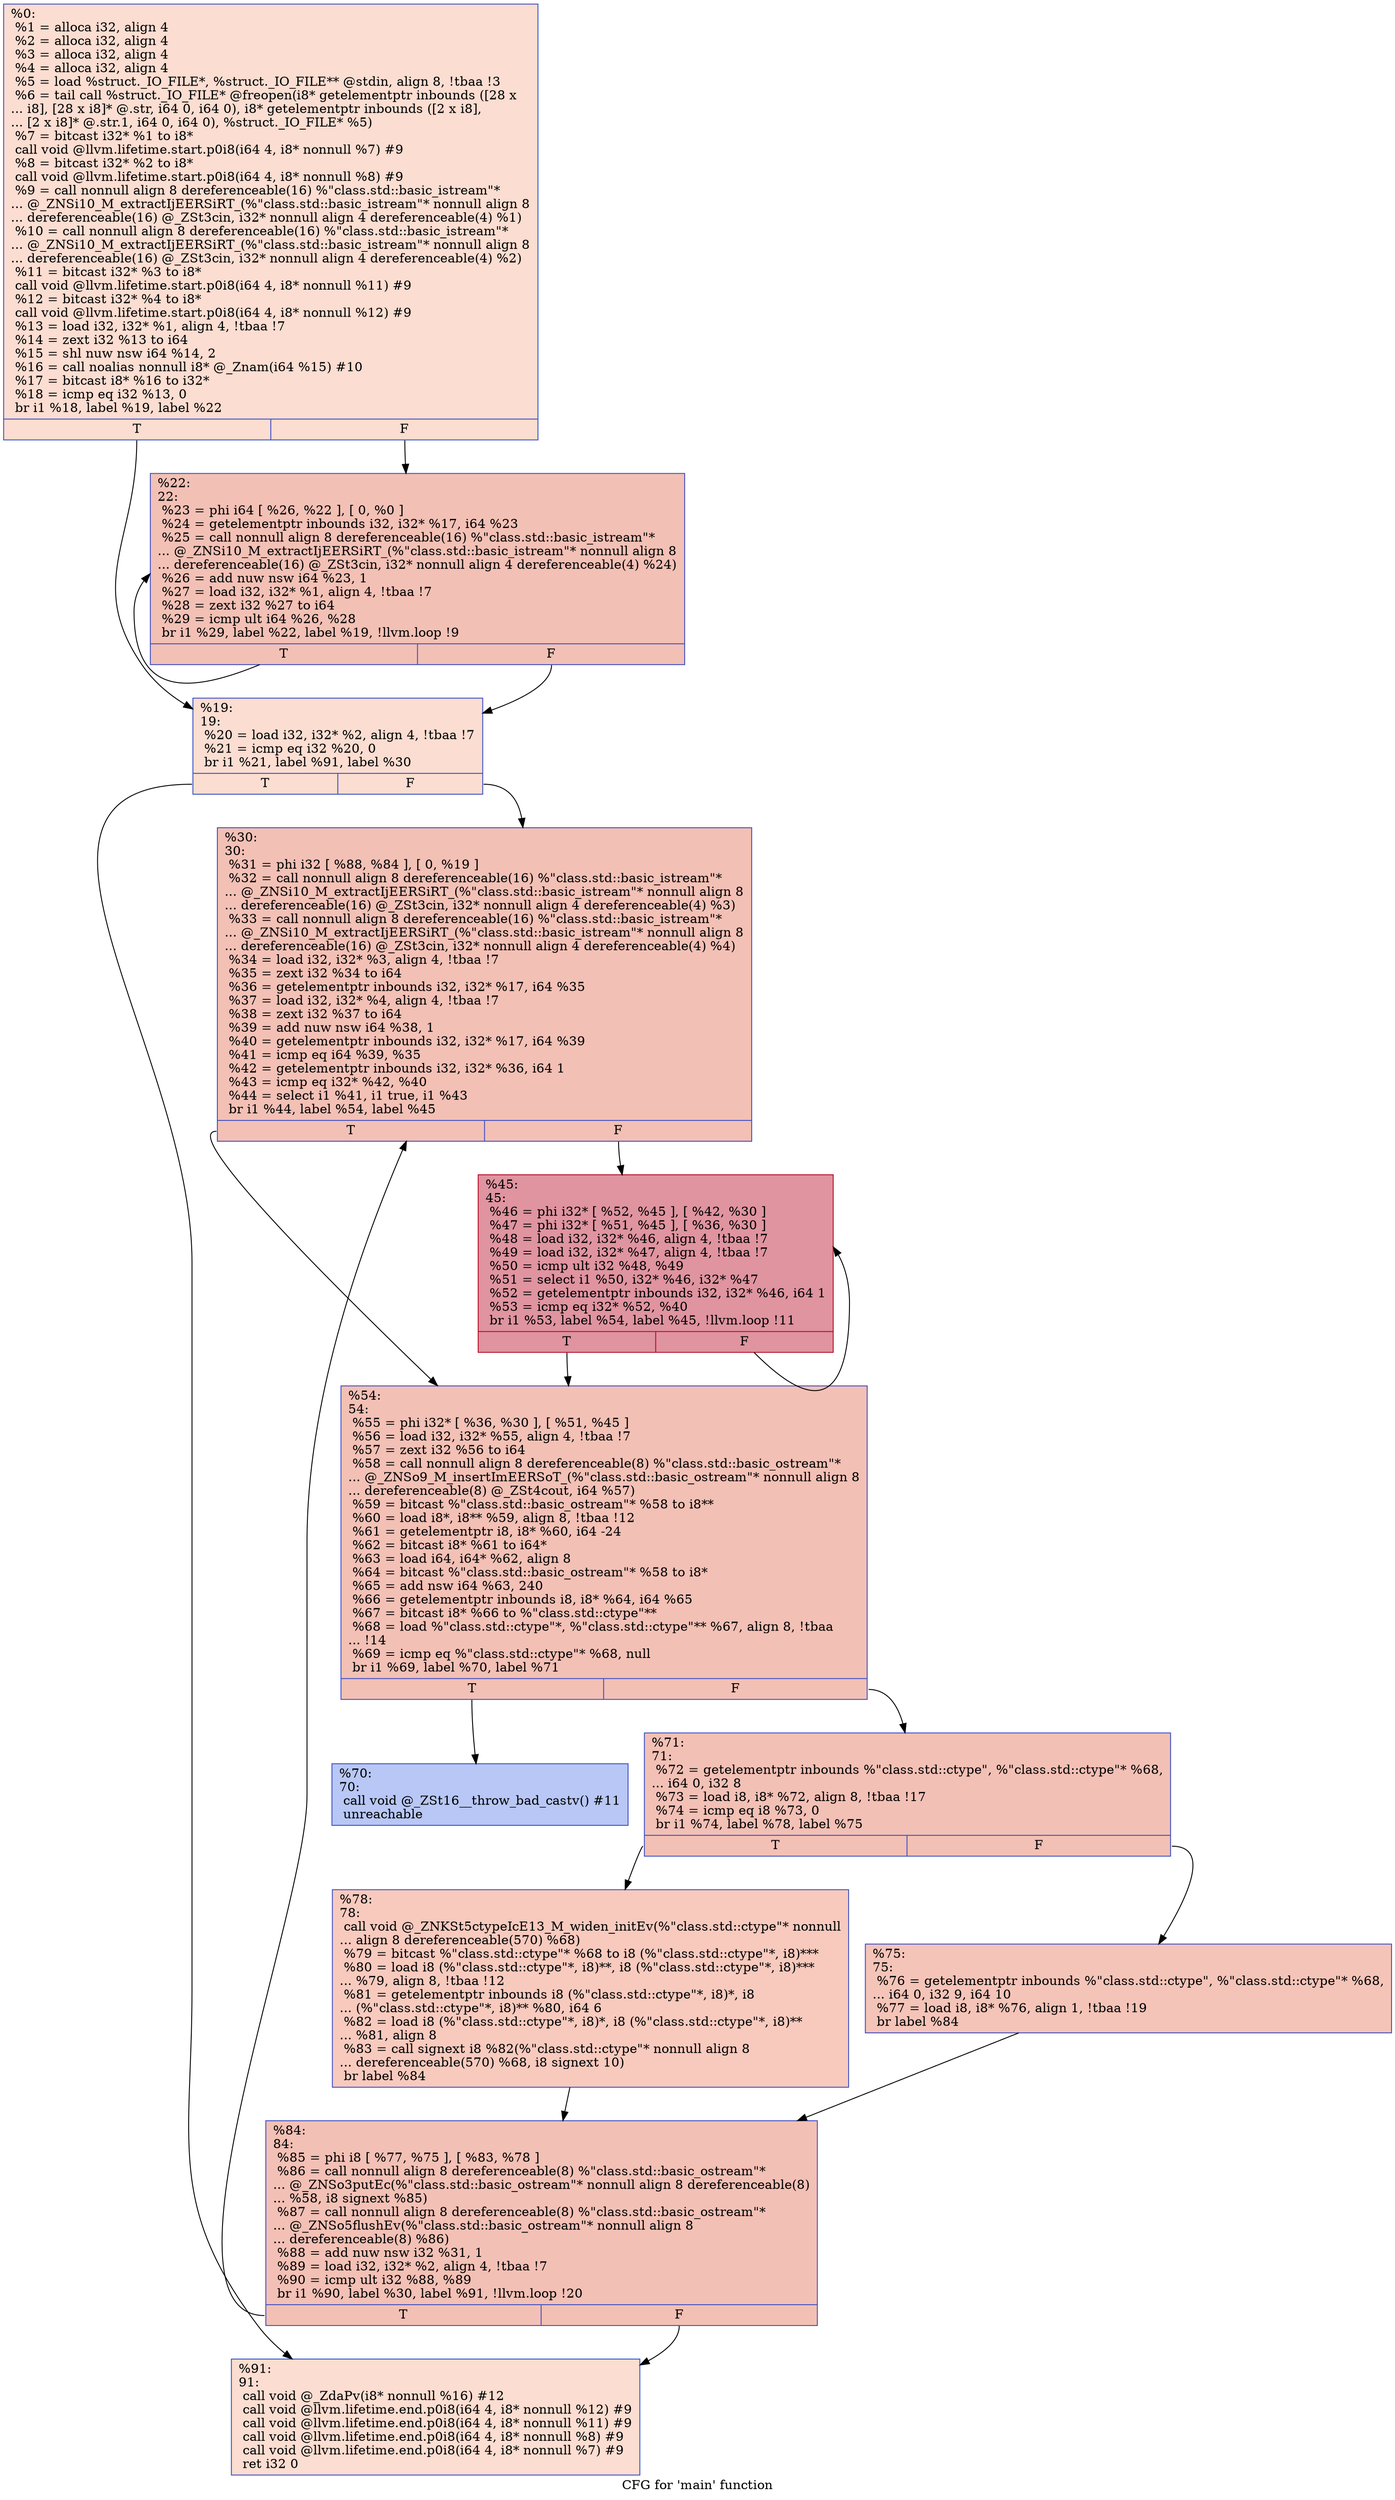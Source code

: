 digraph "CFG for 'main' function" {
	label="CFG for 'main' function";

	Node0x5590883401b0 [shape=record,color="#3d50c3ff", style=filled, fillcolor="#f7b39670",label="{%0:\l  %1 = alloca i32, align 4\l  %2 = alloca i32, align 4\l  %3 = alloca i32, align 4\l  %4 = alloca i32, align 4\l  %5 = load %struct._IO_FILE*, %struct._IO_FILE** @stdin, align 8, !tbaa !3\l  %6 = tail call %struct._IO_FILE* @freopen(i8* getelementptr inbounds ([28 x\l... i8], [28 x i8]* @.str, i64 0, i64 0), i8* getelementptr inbounds ([2 x i8],\l... [2 x i8]* @.str.1, i64 0, i64 0), %struct._IO_FILE* %5)\l  %7 = bitcast i32* %1 to i8*\l  call void @llvm.lifetime.start.p0i8(i64 4, i8* nonnull %7) #9\l  %8 = bitcast i32* %2 to i8*\l  call void @llvm.lifetime.start.p0i8(i64 4, i8* nonnull %8) #9\l  %9 = call nonnull align 8 dereferenceable(16) %\"class.std::basic_istream\"*\l... @_ZNSi10_M_extractIjEERSiRT_(%\"class.std::basic_istream\"* nonnull align 8\l... dereferenceable(16) @_ZSt3cin, i32* nonnull align 4 dereferenceable(4) %1)\l  %10 = call nonnull align 8 dereferenceable(16) %\"class.std::basic_istream\"*\l... @_ZNSi10_M_extractIjEERSiRT_(%\"class.std::basic_istream\"* nonnull align 8\l... dereferenceable(16) @_ZSt3cin, i32* nonnull align 4 dereferenceable(4) %2)\l  %11 = bitcast i32* %3 to i8*\l  call void @llvm.lifetime.start.p0i8(i64 4, i8* nonnull %11) #9\l  %12 = bitcast i32* %4 to i8*\l  call void @llvm.lifetime.start.p0i8(i64 4, i8* nonnull %12) #9\l  %13 = load i32, i32* %1, align 4, !tbaa !7\l  %14 = zext i32 %13 to i64\l  %15 = shl nuw nsw i64 %14, 2\l  %16 = call noalias nonnull i8* @_Znam(i64 %15) #10\l  %17 = bitcast i8* %16 to i32*\l  %18 = icmp eq i32 %13, 0\l  br i1 %18, label %19, label %22\l|{<s0>T|<s1>F}}"];
	Node0x5590883401b0:s0 -> Node0x559088343730;
	Node0x5590883401b0:s1 -> Node0x5590883437c0;
	Node0x559088343730 [shape=record,color="#3d50c3ff", style=filled, fillcolor="#f7b39670",label="{%19:\l19:                                               \l  %20 = load i32, i32* %2, align 4, !tbaa !7\l  %21 = icmp eq i32 %20, 0\l  br i1 %21, label %91, label %30\l|{<s0>T|<s1>F}}"];
	Node0x559088343730:s0 -> Node0x559088344010;
	Node0x559088343730:s1 -> Node0x559088344060;
	Node0x5590883437c0 [shape=record,color="#3d50c3ff", style=filled, fillcolor="#e5705870",label="{%22:\l22:                                               \l  %23 = phi i64 [ %26, %22 ], [ 0, %0 ]\l  %24 = getelementptr inbounds i32, i32* %17, i64 %23\l  %25 = call nonnull align 8 dereferenceable(16) %\"class.std::basic_istream\"*\l... @_ZNSi10_M_extractIjEERSiRT_(%\"class.std::basic_istream\"* nonnull align 8\l... dereferenceable(16) @_ZSt3cin, i32* nonnull align 4 dereferenceable(4) %24)\l  %26 = add nuw nsw i64 %23, 1\l  %27 = load i32, i32* %1, align 4, !tbaa !7\l  %28 = zext i32 %27 to i64\l  %29 = icmp ult i64 %26, %28\l  br i1 %29, label %22, label %19, !llvm.loop !9\l|{<s0>T|<s1>F}}"];
	Node0x5590883437c0:s0 -> Node0x5590883437c0;
	Node0x5590883437c0:s1 -> Node0x559088343730;
	Node0x559088344060 [shape=record,color="#3d50c3ff", style=filled, fillcolor="#e5705870",label="{%30:\l30:                                               \l  %31 = phi i32 [ %88, %84 ], [ 0, %19 ]\l  %32 = call nonnull align 8 dereferenceable(16) %\"class.std::basic_istream\"*\l... @_ZNSi10_M_extractIjEERSiRT_(%\"class.std::basic_istream\"* nonnull align 8\l... dereferenceable(16) @_ZSt3cin, i32* nonnull align 4 dereferenceable(4) %3)\l  %33 = call nonnull align 8 dereferenceable(16) %\"class.std::basic_istream\"*\l... @_ZNSi10_M_extractIjEERSiRT_(%\"class.std::basic_istream\"* nonnull align 8\l... dereferenceable(16) @_ZSt3cin, i32* nonnull align 4 dereferenceable(4) %4)\l  %34 = load i32, i32* %3, align 4, !tbaa !7\l  %35 = zext i32 %34 to i64\l  %36 = getelementptr inbounds i32, i32* %17, i64 %35\l  %37 = load i32, i32* %4, align 4, !tbaa !7\l  %38 = zext i32 %37 to i64\l  %39 = add nuw nsw i64 %38, 1\l  %40 = getelementptr inbounds i32, i32* %17, i64 %39\l  %41 = icmp eq i64 %39, %35\l  %42 = getelementptr inbounds i32, i32* %36, i64 1\l  %43 = icmp eq i32* %42, %40\l  %44 = select i1 %41, i1 true, i1 %43\l  br i1 %44, label %54, label %45\l|{<s0>T|<s1>F}}"];
	Node0x559088344060:s0 -> Node0x5590883453e0;
	Node0x559088344060:s1 -> Node0x559088345470;
	Node0x559088345470 [shape=record,color="#b70d28ff", style=filled, fillcolor="#b70d2870",label="{%45:\l45:                                               \l  %46 = phi i32* [ %52, %45 ], [ %42, %30 ]\l  %47 = phi i32* [ %51, %45 ], [ %36, %30 ]\l  %48 = load i32, i32* %46, align 4, !tbaa !7\l  %49 = load i32, i32* %47, align 4, !tbaa !7\l  %50 = icmp ult i32 %48, %49\l  %51 = select i1 %50, i32* %46, i32* %47\l  %52 = getelementptr inbounds i32, i32* %46, i64 1\l  %53 = icmp eq i32* %52, %40\l  br i1 %53, label %54, label %45, !llvm.loop !11\l|{<s0>T|<s1>F}}"];
	Node0x559088345470:s0 -> Node0x5590883453e0;
	Node0x559088345470:s1 -> Node0x559088345470;
	Node0x5590883453e0 [shape=record,color="#3d50c3ff", style=filled, fillcolor="#e5705870",label="{%54:\l54:                                               \l  %55 = phi i32* [ %36, %30 ], [ %51, %45 ]\l  %56 = load i32, i32* %55, align 4, !tbaa !7\l  %57 = zext i32 %56 to i64\l  %58 = call nonnull align 8 dereferenceable(8) %\"class.std::basic_ostream\"*\l... @_ZNSo9_M_insertImEERSoT_(%\"class.std::basic_ostream\"* nonnull align 8\l... dereferenceable(8) @_ZSt4cout, i64 %57)\l  %59 = bitcast %\"class.std::basic_ostream\"* %58 to i8**\l  %60 = load i8*, i8** %59, align 8, !tbaa !12\l  %61 = getelementptr i8, i8* %60, i64 -24\l  %62 = bitcast i8* %61 to i64*\l  %63 = load i64, i64* %62, align 8\l  %64 = bitcast %\"class.std::basic_ostream\"* %58 to i8*\l  %65 = add nsw i64 %63, 240\l  %66 = getelementptr inbounds i8, i8* %64, i64 %65\l  %67 = bitcast i8* %66 to %\"class.std::ctype\"**\l  %68 = load %\"class.std::ctype\"*, %\"class.std::ctype\"** %67, align 8, !tbaa\l... !14\l  %69 = icmp eq %\"class.std::ctype\"* %68, null\l  br i1 %69, label %70, label %71\l|{<s0>T|<s1>F}}"];
	Node0x5590883453e0:s0 -> Node0x559088346bc0;
	Node0x5590883453e0:s1 -> Node0x559088346c50;
	Node0x559088346bc0 [shape=record,color="#3d50c3ff", style=filled, fillcolor="#5f7fe870",label="{%70:\l70:                                               \l  call void @_ZSt16__throw_bad_castv() #11\l  unreachable\l}"];
	Node0x559088346c50 [shape=record,color="#3d50c3ff", style=filled, fillcolor="#e5705870",label="{%71:\l71:                                               \l  %72 = getelementptr inbounds %\"class.std::ctype\", %\"class.std::ctype\"* %68,\l... i64 0, i32 8\l  %73 = load i8, i8* %72, align 8, !tbaa !17\l  %74 = icmp eq i8 %73, 0\l  br i1 %74, label %78, label %75\l|{<s0>T|<s1>F}}"];
	Node0x559088346c50:s0 -> Node0x5590883472d0;
	Node0x559088346c50:s1 -> Node0x559088347360;
	Node0x559088347360 [shape=record,color="#3d50c3ff", style=filled, fillcolor="#e97a5f70",label="{%75:\l75:                                               \l  %76 = getelementptr inbounds %\"class.std::ctype\", %\"class.std::ctype\"* %68,\l... i64 0, i32 9, i64 10\l  %77 = load i8, i8* %76, align 1, !tbaa !19\l  br label %84\l}"];
	Node0x559088347360 -> Node0x559088344820;
	Node0x5590883472d0 [shape=record,color="#3d50c3ff", style=filled, fillcolor="#ef886b70",label="{%78:\l78:                                               \l  call void @_ZNKSt5ctypeIcE13_M_widen_initEv(%\"class.std::ctype\"* nonnull\l... align 8 dereferenceable(570) %68)\l  %79 = bitcast %\"class.std::ctype\"* %68 to i8 (%\"class.std::ctype\"*, i8)***\l  %80 = load i8 (%\"class.std::ctype\"*, i8)**, i8 (%\"class.std::ctype\"*, i8)***\l... %79, align 8, !tbaa !12\l  %81 = getelementptr inbounds i8 (%\"class.std::ctype\"*, i8)*, i8\l... (%\"class.std::ctype\"*, i8)** %80, i64 6\l  %82 = load i8 (%\"class.std::ctype\"*, i8)*, i8 (%\"class.std::ctype\"*, i8)**\l... %81, align 8\l  %83 = call signext i8 %82(%\"class.std::ctype\"* nonnull align 8\l... dereferenceable(570) %68, i8 signext 10)\l  br label %84\l}"];
	Node0x5590883472d0 -> Node0x559088344820;
	Node0x559088344820 [shape=record,color="#3d50c3ff", style=filled, fillcolor="#e5705870",label="{%84:\l84:                                               \l  %85 = phi i8 [ %77, %75 ], [ %83, %78 ]\l  %86 = call nonnull align 8 dereferenceable(8) %\"class.std::basic_ostream\"*\l... @_ZNSo3putEc(%\"class.std::basic_ostream\"* nonnull align 8 dereferenceable(8)\l... %58, i8 signext %85)\l  %87 = call nonnull align 8 dereferenceable(8) %\"class.std::basic_ostream\"*\l... @_ZNSo5flushEv(%\"class.std::basic_ostream\"* nonnull align 8\l... dereferenceable(8) %86)\l  %88 = add nuw nsw i32 %31, 1\l  %89 = load i32, i32* %2, align 4, !tbaa !7\l  %90 = icmp ult i32 %88, %89\l  br i1 %90, label %30, label %91, !llvm.loop !20\l|{<s0>T|<s1>F}}"];
	Node0x559088344820:s0 -> Node0x559088344060;
	Node0x559088344820:s1 -> Node0x559088344010;
	Node0x559088344010 [shape=record,color="#3d50c3ff", style=filled, fillcolor="#f7b39670",label="{%91:\l91:                                               \l  call void @_ZdaPv(i8* nonnull %16) #12\l  call void @llvm.lifetime.end.p0i8(i64 4, i8* nonnull %12) #9\l  call void @llvm.lifetime.end.p0i8(i64 4, i8* nonnull %11) #9\l  call void @llvm.lifetime.end.p0i8(i64 4, i8* nonnull %8) #9\l  call void @llvm.lifetime.end.p0i8(i64 4, i8* nonnull %7) #9\l  ret i32 0\l}"];
}
